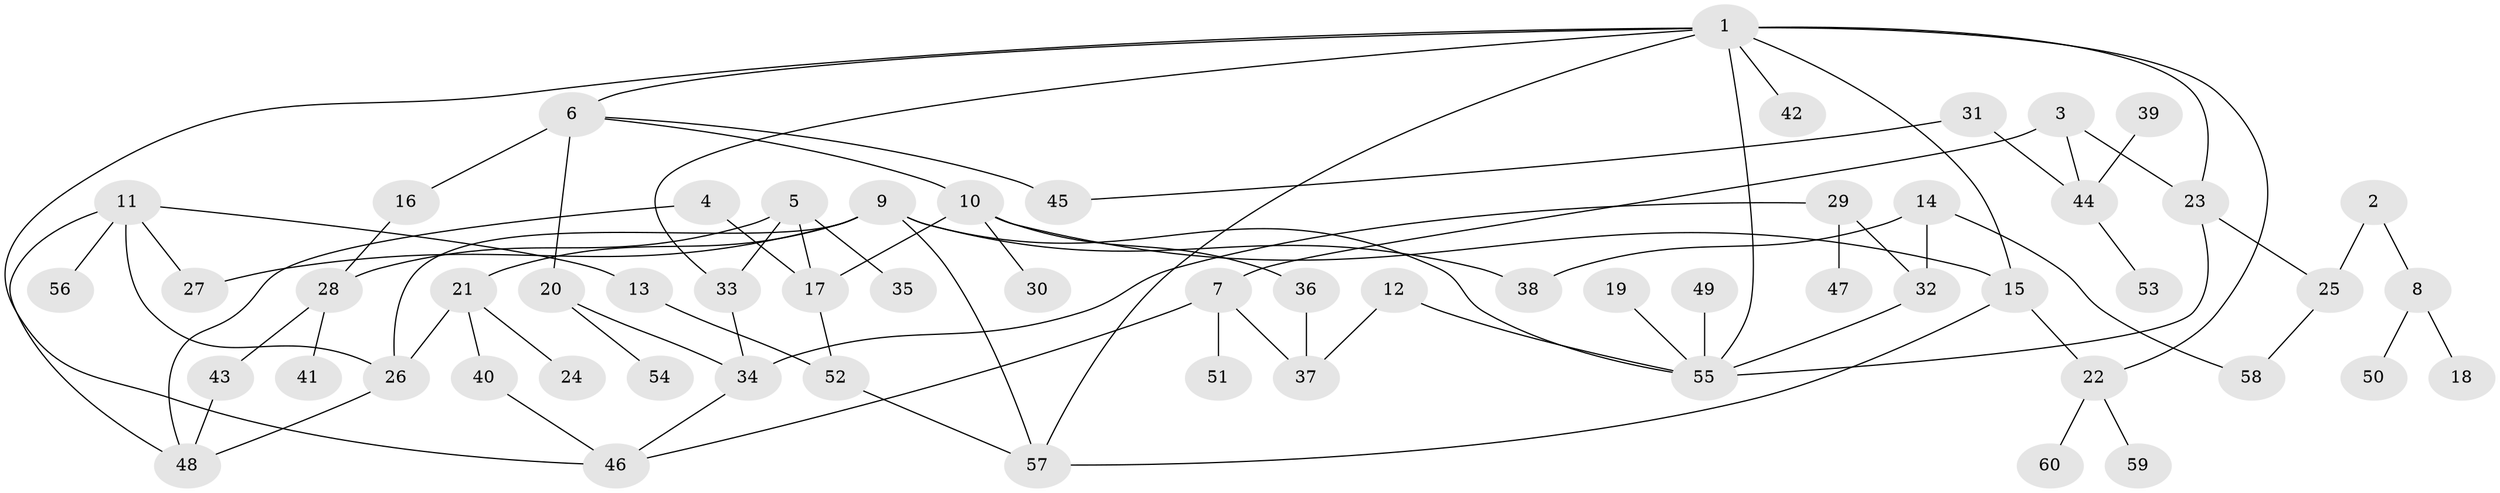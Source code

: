 // original degree distribution, {9: 0.006756756756756757, 6: 0.04054054054054054, 4: 0.10135135135135136, 2: 0.34459459459459457, 5: 0.04054054054054054, 3: 0.12837837837837837, 1: 0.33783783783783783}
// Generated by graph-tools (version 1.1) at 2025/36/03/04/25 23:36:04]
// undirected, 60 vertices, 83 edges
graph export_dot {
  node [color=gray90,style=filled];
  1;
  2;
  3;
  4;
  5;
  6;
  7;
  8;
  9;
  10;
  11;
  12;
  13;
  14;
  15;
  16;
  17;
  18;
  19;
  20;
  21;
  22;
  23;
  24;
  25;
  26;
  27;
  28;
  29;
  30;
  31;
  32;
  33;
  34;
  35;
  36;
  37;
  38;
  39;
  40;
  41;
  42;
  43;
  44;
  45;
  46;
  47;
  48;
  49;
  50;
  51;
  52;
  53;
  54;
  55;
  56;
  57;
  58;
  59;
  60;
  1 -- 6 [weight=1.0];
  1 -- 15 [weight=1.0];
  1 -- 22 [weight=1.0];
  1 -- 23 [weight=1.0];
  1 -- 33 [weight=1.0];
  1 -- 42 [weight=1.0];
  1 -- 46 [weight=1.0];
  1 -- 55 [weight=1.0];
  1 -- 57 [weight=1.0];
  2 -- 8 [weight=1.0];
  2 -- 25 [weight=1.0];
  3 -- 7 [weight=1.0];
  3 -- 23 [weight=1.0];
  3 -- 44 [weight=1.0];
  4 -- 17 [weight=1.0];
  4 -- 48 [weight=1.0];
  5 -- 17 [weight=1.0];
  5 -- 28 [weight=2.0];
  5 -- 33 [weight=1.0];
  5 -- 35 [weight=1.0];
  6 -- 10 [weight=1.0];
  6 -- 16 [weight=1.0];
  6 -- 20 [weight=1.0];
  6 -- 45 [weight=1.0];
  7 -- 37 [weight=1.0];
  7 -- 46 [weight=1.0];
  7 -- 51 [weight=1.0];
  8 -- 18 [weight=1.0];
  8 -- 50 [weight=1.0];
  9 -- 21 [weight=1.0];
  9 -- 26 [weight=1.0];
  9 -- 27 [weight=1.0];
  9 -- 38 [weight=1.0];
  9 -- 55 [weight=1.0];
  9 -- 57 [weight=1.0];
  10 -- 15 [weight=1.0];
  10 -- 17 [weight=1.0];
  10 -- 30 [weight=1.0];
  10 -- 36 [weight=1.0];
  11 -- 13 [weight=1.0];
  11 -- 26 [weight=1.0];
  11 -- 27 [weight=1.0];
  11 -- 48 [weight=1.0];
  11 -- 56 [weight=1.0];
  12 -- 37 [weight=1.0];
  12 -- 55 [weight=1.0];
  13 -- 52 [weight=1.0];
  14 -- 32 [weight=1.0];
  14 -- 38 [weight=1.0];
  14 -- 58 [weight=1.0];
  15 -- 22 [weight=1.0];
  15 -- 57 [weight=1.0];
  16 -- 28 [weight=1.0];
  17 -- 52 [weight=1.0];
  19 -- 55 [weight=1.0];
  20 -- 34 [weight=1.0];
  20 -- 54 [weight=1.0];
  21 -- 24 [weight=1.0];
  21 -- 26 [weight=1.0];
  21 -- 40 [weight=1.0];
  22 -- 59 [weight=1.0];
  22 -- 60 [weight=1.0];
  23 -- 25 [weight=1.0];
  23 -- 55 [weight=1.0];
  25 -- 58 [weight=1.0];
  26 -- 48 [weight=1.0];
  28 -- 41 [weight=1.0];
  28 -- 43 [weight=1.0];
  29 -- 32 [weight=1.0];
  29 -- 34 [weight=1.0];
  29 -- 47 [weight=1.0];
  31 -- 44 [weight=1.0];
  31 -- 45 [weight=1.0];
  32 -- 55 [weight=1.0];
  33 -- 34 [weight=1.0];
  34 -- 46 [weight=1.0];
  36 -- 37 [weight=1.0];
  39 -- 44 [weight=1.0];
  40 -- 46 [weight=1.0];
  43 -- 48 [weight=1.0];
  44 -- 53 [weight=1.0];
  49 -- 55 [weight=1.0];
  52 -- 57 [weight=1.0];
}
